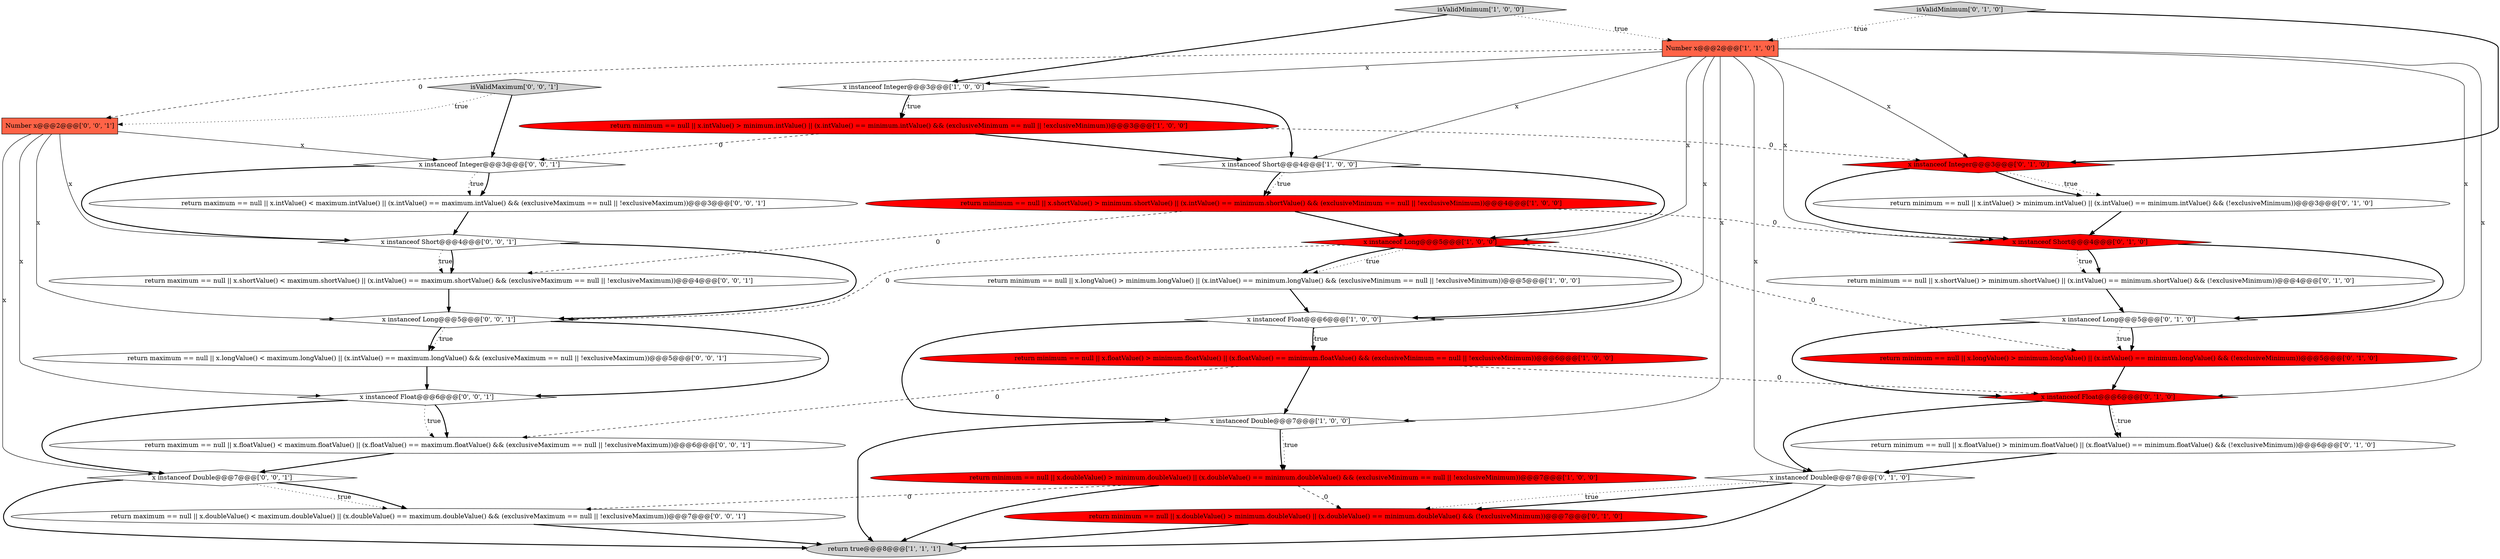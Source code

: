digraph {
0 [style = filled, label = "x instanceof Float@@@6@@@['1', '0', '0']", fillcolor = white, shape = diamond image = "AAA0AAABBB1BBB"];
17 [style = filled, label = "x instanceof Float@@@6@@@['0', '1', '0']", fillcolor = red, shape = diamond image = "AAA1AAABBB2BBB"];
8 [style = filled, label = "return minimum == null || x.intValue() > minimum.intValue() || (x.intValue() == minimum.intValue() && (exclusiveMinimum == null || !exclusiveMinimum))@@@3@@@['1', '0', '0']", fillcolor = red, shape = ellipse image = "AAA1AAABBB1BBB"];
15 [style = filled, label = "return minimum == null || x.floatValue() > minimum.floatValue() || (x.floatValue() == minimum.floatValue() && (!exclusiveMinimum))@@@6@@@['0', '1', '0']", fillcolor = white, shape = ellipse image = "AAA0AAABBB2BBB"];
32 [style = filled, label = "Number x@@@2@@@['0', '0', '1']", fillcolor = tomato, shape = box image = "AAA0AAABBB3BBB"];
23 [style = filled, label = "x instanceof Integer@@@3@@@['0', '1', '0']", fillcolor = red, shape = diamond image = "AAA1AAABBB2BBB"];
11 [style = filled, label = "return minimum == null || x.floatValue() > minimum.floatValue() || (x.floatValue() == minimum.floatValue() && (exclusiveMinimum == null || !exclusiveMinimum))@@@6@@@['1', '0', '0']", fillcolor = red, shape = ellipse image = "AAA1AAABBB1BBB"];
28 [style = filled, label = "x instanceof Float@@@6@@@['0', '0', '1']", fillcolor = white, shape = diamond image = "AAA0AAABBB3BBB"];
35 [style = filled, label = "isValidMaximum['0', '0', '1']", fillcolor = lightgray, shape = diamond image = "AAA0AAABBB3BBB"];
3 [style = filled, label = "return true@@@8@@@['1', '1', '1']", fillcolor = lightgray, shape = ellipse image = "AAA0AAABBB1BBB"];
5 [style = filled, label = "return minimum == null || x.shortValue() > minimum.shortValue() || (x.intValue() == minimum.shortValue() && (exclusiveMinimum == null || !exclusiveMinimum))@@@4@@@['1', '0', '0']", fillcolor = red, shape = ellipse image = "AAA1AAABBB1BBB"];
29 [style = filled, label = "return maximum == null || x.intValue() < maximum.intValue() || (x.intValue() == maximum.intValue() && (exclusiveMaximum == null || !exclusiveMaximum))@@@3@@@['0', '0', '1']", fillcolor = white, shape = ellipse image = "AAA0AAABBB3BBB"];
34 [style = filled, label = "return maximum == null || x.doubleValue() < maximum.doubleValue() || (x.doubleValue() == maximum.doubleValue() && (exclusiveMaximum == null || !exclusiveMaximum))@@@7@@@['0', '0', '1']", fillcolor = white, shape = ellipse image = "AAA0AAABBB3BBB"];
22 [style = filled, label = "isValidMinimum['0', '1', '0']", fillcolor = lightgray, shape = diamond image = "AAA0AAABBB2BBB"];
13 [style = filled, label = "return minimum == null || x.shortValue() > minimum.shortValue() || (x.intValue() == minimum.shortValue() && (!exclusiveMinimum))@@@4@@@['0', '1', '0']", fillcolor = white, shape = ellipse image = "AAA0AAABBB2BBB"];
27 [style = filled, label = "return maximum == null || x.shortValue() < maximum.shortValue() || (x.intValue() == maximum.shortValue() && (exclusiveMaximum == null || !exclusiveMaximum))@@@4@@@['0', '0', '1']", fillcolor = white, shape = ellipse image = "AAA0AAABBB3BBB"];
10 [style = filled, label = "x instanceof Long@@@5@@@['1', '0', '0']", fillcolor = red, shape = diamond image = "AAA1AAABBB1BBB"];
12 [style = filled, label = "Number x@@@2@@@['1', '1', '0']", fillcolor = tomato, shape = box image = "AAA0AAABBB1BBB"];
18 [style = filled, label = "return minimum == null || x.doubleValue() > minimum.doubleValue() || (x.doubleValue() == minimum.doubleValue() && (!exclusiveMinimum))@@@7@@@['0', '1', '0']", fillcolor = red, shape = ellipse image = "AAA1AAABBB2BBB"];
31 [style = filled, label = "x instanceof Double@@@7@@@['0', '0', '1']", fillcolor = white, shape = diamond image = "AAA0AAABBB3BBB"];
33 [style = filled, label = "x instanceof Integer@@@3@@@['0', '0', '1']", fillcolor = white, shape = diamond image = "AAA0AAABBB3BBB"];
4 [style = filled, label = "isValidMinimum['1', '0', '0']", fillcolor = lightgray, shape = diamond image = "AAA0AAABBB1BBB"];
7 [style = filled, label = "x instanceof Double@@@7@@@['1', '0', '0']", fillcolor = white, shape = diamond image = "AAA0AAABBB1BBB"];
24 [style = filled, label = "x instanceof Short@@@4@@@['0', '0', '1']", fillcolor = white, shape = diamond image = "AAA0AAABBB3BBB"];
25 [style = filled, label = "return maximum == null || x.longValue() < maximum.longValue() || (x.intValue() == maximum.longValue() && (exclusiveMaximum == null || !exclusiveMaximum))@@@5@@@['0', '0', '1']", fillcolor = white, shape = ellipse image = "AAA0AAABBB3BBB"];
1 [style = filled, label = "return minimum == null || x.longValue() > minimum.longValue() || (x.intValue() == minimum.longValue() && (exclusiveMinimum == null || !exclusiveMinimum))@@@5@@@['1', '0', '0']", fillcolor = white, shape = ellipse image = "AAA0AAABBB1BBB"];
14 [style = filled, label = "x instanceof Long@@@5@@@['0', '1', '0']", fillcolor = white, shape = diamond image = "AAA0AAABBB2BBB"];
6 [style = filled, label = "x instanceof Integer@@@3@@@['1', '0', '0']", fillcolor = white, shape = diamond image = "AAA0AAABBB1BBB"];
2 [style = filled, label = "x instanceof Short@@@4@@@['1', '0', '0']", fillcolor = white, shape = diamond image = "AAA0AAABBB1BBB"];
26 [style = filled, label = "x instanceof Long@@@5@@@['0', '0', '1']", fillcolor = white, shape = diamond image = "AAA0AAABBB3BBB"];
30 [style = filled, label = "return maximum == null || x.floatValue() < maximum.floatValue() || (x.floatValue() == maximum.floatValue() && (exclusiveMaximum == null || !exclusiveMaximum))@@@6@@@['0', '0', '1']", fillcolor = white, shape = ellipse image = "AAA0AAABBB3BBB"];
20 [style = filled, label = "return minimum == null || x.longValue() > minimum.longValue() || (x.intValue() == minimum.longValue() && (!exclusiveMinimum))@@@5@@@['0', '1', '0']", fillcolor = red, shape = ellipse image = "AAA1AAABBB2BBB"];
21 [style = filled, label = "return minimum == null || x.intValue() > minimum.intValue() || (x.intValue() == minimum.intValue() && (!exclusiveMinimum))@@@3@@@['0', '1', '0']", fillcolor = white, shape = ellipse image = "AAA0AAABBB2BBB"];
9 [style = filled, label = "return minimum == null || x.doubleValue() > minimum.doubleValue() || (x.doubleValue() == minimum.doubleValue() && (exclusiveMinimum == null || !exclusiveMinimum))@@@7@@@['1', '0', '0']", fillcolor = red, shape = ellipse image = "AAA1AAABBB1BBB"];
16 [style = filled, label = "x instanceof Double@@@7@@@['0', '1', '0']", fillcolor = white, shape = diamond image = "AAA0AAABBB2BBB"];
19 [style = filled, label = "x instanceof Short@@@4@@@['0', '1', '0']", fillcolor = red, shape = diamond image = "AAA1AAABBB2BBB"];
18->3 [style = bold, label=""];
8->33 [style = dashed, label="0"];
14->17 [style = bold, label=""];
24->27 [style = dotted, label="true"];
12->2 [style = solid, label="x"];
7->9 [style = bold, label=""];
28->30 [style = dotted, label="true"];
17->15 [style = dotted, label="true"];
12->10 [style = solid, label="x"];
12->0 [style = solid, label="x"];
31->34 [style = dotted, label="true"];
10->20 [style = dashed, label="0"];
10->1 [style = dotted, label="true"];
26->28 [style = bold, label=""];
12->16 [style = solid, label="x"];
0->11 [style = dotted, label="true"];
12->6 [style = solid, label="x"];
13->14 [style = bold, label=""];
24->27 [style = bold, label=""];
17->16 [style = bold, label=""];
14->20 [style = bold, label=""];
16->3 [style = bold, label=""];
5->10 [style = bold, label=""];
25->28 [style = bold, label=""];
21->19 [style = bold, label=""];
28->30 [style = bold, label=""];
12->23 [style = solid, label="x"];
23->21 [style = dotted, label="true"];
1->0 [style = bold, label=""];
22->23 [style = bold, label=""];
32->24 [style = solid, label="x"];
12->19 [style = solid, label="x"];
9->34 [style = dashed, label="0"];
0->7 [style = bold, label=""];
6->2 [style = bold, label=""];
33->29 [style = bold, label=""];
5->27 [style = dashed, label="0"];
19->13 [style = bold, label=""];
10->0 [style = bold, label=""];
17->15 [style = bold, label=""];
12->7 [style = solid, label="x"];
31->3 [style = bold, label=""];
10->1 [style = bold, label=""];
27->26 [style = bold, label=""];
16->18 [style = dotted, label="true"];
32->33 [style = solid, label="x"];
16->18 [style = bold, label=""];
9->18 [style = dashed, label="0"];
12->32 [style = dashed, label="0"];
28->31 [style = bold, label=""];
0->11 [style = bold, label=""];
11->17 [style = dashed, label="0"];
2->10 [style = bold, label=""];
31->34 [style = bold, label=""];
24->26 [style = bold, label=""];
19->14 [style = bold, label=""];
8->2 [style = bold, label=""];
6->8 [style = dotted, label="true"];
30->31 [style = bold, label=""];
33->24 [style = bold, label=""];
23->19 [style = bold, label=""];
33->29 [style = dotted, label="true"];
9->3 [style = bold, label=""];
32->31 [style = solid, label="x"];
4->12 [style = dotted, label="true"];
2->5 [style = dotted, label="true"];
5->19 [style = dashed, label="0"];
2->5 [style = bold, label=""];
12->14 [style = solid, label="x"];
20->17 [style = bold, label=""];
4->6 [style = bold, label=""];
26->25 [style = dotted, label="true"];
26->25 [style = bold, label=""];
35->33 [style = bold, label=""];
19->13 [style = dotted, label="true"];
7->9 [style = dotted, label="true"];
15->16 [style = bold, label=""];
7->3 [style = bold, label=""];
32->28 [style = solid, label="x"];
22->12 [style = dotted, label="true"];
14->20 [style = dotted, label="true"];
12->17 [style = solid, label="x"];
10->26 [style = dashed, label="0"];
23->21 [style = bold, label=""];
34->3 [style = bold, label=""];
6->8 [style = bold, label=""];
32->26 [style = solid, label="x"];
11->30 [style = dashed, label="0"];
29->24 [style = bold, label=""];
11->7 [style = bold, label=""];
8->23 [style = dashed, label="0"];
35->32 [style = dotted, label="true"];
}
